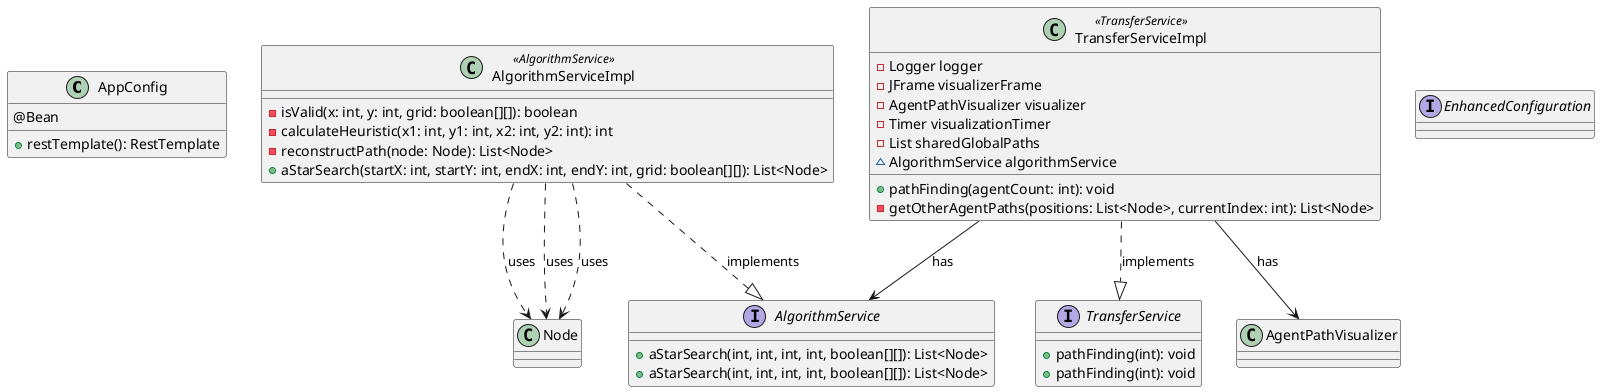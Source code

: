 @startuml
class AppConfig {
    @Bean 
    +restTemplate(): RestTemplate
}
class AlgorithmServiceImpl <<AlgorithmService>> {
    -isValid(x: int, y: int, grid: boolean[][]): boolean
    -calculateHeuristic(x1: int, y1: int, x2: int, y2: int): int
    -reconstructPath(node: Node): List<Node>
    +aStarSearch(startX: int, startY: int, endX: int, endY: int, grid: boolean[][]): List<Node>
}
class TransferServiceImpl <<TransferService>> {
    -Logger logger
    -JFrame visualizerFrame
    -AgentPathVisualizer visualizer
    -Timer visualizationTimer
    -List sharedGlobalPaths
    ~AlgorithmService algorithmService
    +pathFinding(agentCount: int): void
    -getOtherAgentPaths(positions: List<Node>, currentIndex: int): List<Node>
}
interface EnhancedConfiguration {
}
interface AlgorithmService {
    +aStarSearch(int, int, int, int, boolean[][]): List<Node>
}
interface TransferService {
    +pathFinding(int): void
}
interface AlgorithmService {
    +aStarSearch(int, int, int, int, boolean[][]): List<Node>
}
interface TransferService {
    +pathFinding(int): void
}
AlgorithmServiceImpl ..|> AlgorithmService : implements
AlgorithmServiceImpl ..> Node : uses
AlgorithmServiceImpl ..> Node : uses
AlgorithmServiceImpl ..> Node : uses
TransferServiceImpl ..|> TransferService : implements
TransferServiceImpl --> AgentPathVisualizer : has
TransferServiceImpl --> AlgorithmService : has
@enduml
